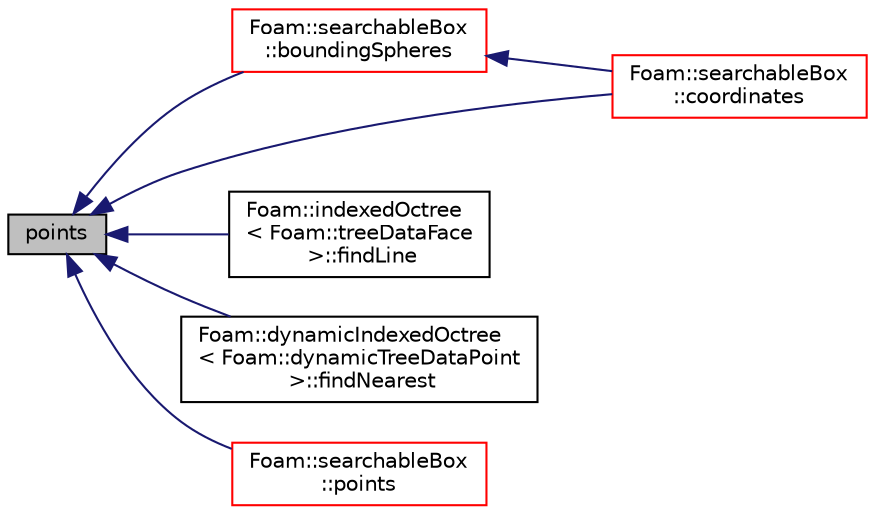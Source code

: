 digraph "points"
{
  bgcolor="transparent";
  edge [fontname="Helvetica",fontsize="10",labelfontname="Helvetica",labelfontsize="10"];
  node [fontname="Helvetica",fontsize="10",shape=record];
  rankdir="LR";
  Node42 [label="points",height=0.2,width=0.4,color="black", fillcolor="grey75", style="filled", fontcolor="black"];
  Node42 -> Node43 [dir="back",color="midnightblue",fontsize="10",style="solid",fontname="Helvetica"];
  Node43 [label="Foam::searchableBox\l::boundingSpheres",height=0.2,width=0.4,color="red",URL="$a26345.html#a4f9baf018af105a4cd6d9c008d4d04ec",tooltip="Get bounding spheres (centre and radius squared), one per element. "];
  Node43 -> Node44 [dir="back",color="midnightblue",fontsize="10",style="solid",fontname="Helvetica"];
  Node44 [label="Foam::searchableBox\l::coordinates",height=0.2,width=0.4,color="red",URL="$a26345.html#ad938704f9b1700904bb272de893ceacb",tooltip="Get representative set of element coordinates. "];
  Node42 -> Node44 [dir="back",color="midnightblue",fontsize="10",style="solid",fontname="Helvetica"];
  Node42 -> Node46 [dir="back",color="midnightblue",fontsize="10",style="solid",fontname="Helvetica"];
  Node46 [label="Foam::indexedOctree\l\< Foam::treeDataFace\l \>::findLine",height=0.2,width=0.4,color="black",URL="$a26157.html#af654b41bf89d6e3d50c31030ec6bcb24"];
  Node42 -> Node47 [dir="back",color="midnightblue",fontsize="10",style="solid",fontname="Helvetica"];
  Node47 [label="Foam::dynamicIndexedOctree\l\< Foam::dynamicTreeDataPoint\l \>::findNearest",height=0.2,width=0.4,color="black",URL="$a26745.html#ae090443cbaa3565bc6dc0b28e77793a8",tooltip="Low level: calculate nearest starting from subnode. "];
  Node42 -> Node48 [dir="back",color="midnightblue",fontsize="10",style="solid",fontname="Helvetica"];
  Node48 [label="Foam::searchableBox\l::points",height=0.2,width=0.4,color="red",URL="$a26345.html#affb7cf1209e1e3af9a19a21860268ee5",tooltip="Get the points that define the surface. "];
}

